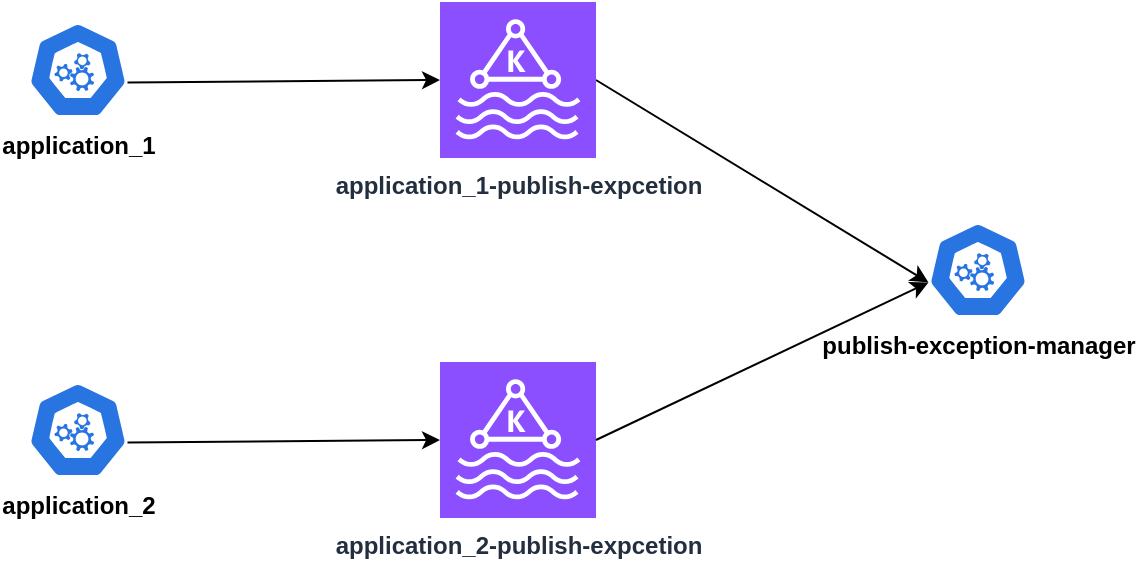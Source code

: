 <mxfile version="24.3.1" type="github">
  <diagram name="Página-1" id="V7DzdgLzhIBd9XV0cjSh">
    <mxGraphModel dx="1114" dy="558" grid="1" gridSize="10" guides="1" tooltips="1" connect="1" arrows="1" fold="1" page="1" pageScale="1" pageWidth="827" pageHeight="1169" math="0" shadow="0">
      <root>
        <mxCell id="0" />
        <mxCell id="1" parent="0" />
        <mxCell id="6OH7W8XfdVQtPzr5UYNn-1" value="application_1" style="aspect=fixed;sketch=0;html=1;dashed=0;whitespace=wrap;fillColor=#2875E2;strokeColor=#ffffff;points=[[0.005,0.63,0],[0.1,0.2,0],[0.9,0.2,0],[0.5,0,0],[0.995,0.63,0],[0.72,0.99,0],[0.5,1,0],[0.28,0.99,0]];shape=mxgraph.kubernetes.icon2;prIcon=api;labelPosition=center;verticalLabelPosition=bottom;align=center;verticalAlign=top;fontStyle=1" vertex="1" parent="1">
          <mxGeometry x="130" y="80" width="50" height="48" as="geometry" />
        </mxCell>
        <mxCell id="6OH7W8XfdVQtPzr5UYNn-4" style="rounded=0;orthogonalLoop=1;jettySize=auto;html=1;exitX=1;exitY=0.5;exitDx=0;exitDy=0;exitPerimeter=0;entryX=0.005;entryY=0.63;entryDx=0;entryDy=0;entryPerimeter=0;" edge="1" parent="1" source="6OH7W8XfdVQtPzr5UYNn-2" target="6OH7W8XfdVQtPzr5UYNn-5">
          <mxGeometry relative="1" as="geometry">
            <mxPoint x="570" y="190" as="targetPoint" />
          </mxGeometry>
        </mxCell>
        <mxCell id="6OH7W8XfdVQtPzr5UYNn-2" value="application_1-publish-expcetion" style="sketch=0;points=[[0,0,0],[0.25,0,0],[0.5,0,0],[0.75,0,0],[1,0,0],[0,1,0],[0.25,1,0],[0.5,1,0],[0.75,1,0],[1,1,0],[0,0.25,0],[0,0.5,0],[0,0.75,0],[1,0.25,0],[1,0.5,0],[1,0.75,0]];outlineConnect=0;fontColor=#232F3E;fillColor=#8C4FFF;strokeColor=#ffffff;dashed=0;verticalLabelPosition=bottom;verticalAlign=top;align=center;html=1;fontSize=12;fontStyle=1;aspect=fixed;shape=mxgraph.aws4.resourceIcon;resIcon=mxgraph.aws4.managed_streaming_for_kafka;" vertex="1" parent="1">
          <mxGeometry x="336" y="70" width="78" height="78" as="geometry" />
        </mxCell>
        <mxCell id="6OH7W8XfdVQtPzr5UYNn-3" style="rounded=0;orthogonalLoop=1;jettySize=auto;html=1;exitX=0.995;exitY=0.63;exitDx=0;exitDy=0;exitPerimeter=0;entryX=0;entryY=0.5;entryDx=0;entryDy=0;entryPerimeter=0;" edge="1" parent="1" source="6OH7W8XfdVQtPzr5UYNn-1" target="6OH7W8XfdVQtPzr5UYNn-2">
          <mxGeometry relative="1" as="geometry">
            <mxPoint x="320" y="184" as="targetPoint" />
          </mxGeometry>
        </mxCell>
        <mxCell id="6OH7W8XfdVQtPzr5UYNn-5" value="publish-exception-manager" style="aspect=fixed;sketch=0;html=1;dashed=0;whitespace=wrap;fillColor=#2875E2;strokeColor=#ffffff;points=[[0.005,0.63,0],[0.1,0.2,0],[0.9,0.2,0],[0.5,0,0],[0.995,0.63,0],[0.72,0.99,0],[0.5,1,0],[0.28,0.99,0]];shape=mxgraph.kubernetes.icon2;prIcon=api;labelPosition=center;verticalLabelPosition=bottom;align=center;verticalAlign=top;fontStyle=1" vertex="1" parent="1">
          <mxGeometry x="580" y="180" width="50" height="48" as="geometry" />
        </mxCell>
        <mxCell id="6OH7W8XfdVQtPzr5UYNn-8" value="application_2" style="aspect=fixed;sketch=0;html=1;dashed=0;whitespace=wrap;fillColor=#2875E2;strokeColor=#ffffff;points=[[0.005,0.63,0],[0.1,0.2,0],[0.9,0.2,0],[0.5,0,0],[0.995,0.63,0],[0.72,0.99,0],[0.5,1,0],[0.28,0.99,0]];shape=mxgraph.kubernetes.icon2;prIcon=api;labelPosition=center;verticalLabelPosition=bottom;align=center;verticalAlign=top;fontStyle=1" vertex="1" parent="1">
          <mxGeometry x="130" y="260" width="50" height="48" as="geometry" />
        </mxCell>
        <mxCell id="6OH7W8XfdVQtPzr5UYNn-9" value="application_2-publish-expcetion" style="sketch=0;points=[[0,0,0],[0.25,0,0],[0.5,0,0],[0.75,0,0],[1,0,0],[0,1,0],[0.25,1,0],[0.5,1,0],[0.75,1,0],[1,1,0],[0,0.25,0],[0,0.5,0],[0,0.75,0],[1,0.25,0],[1,0.5,0],[1,0.75,0]];outlineConnect=0;fontColor=#232F3E;fillColor=#8C4FFF;strokeColor=#ffffff;dashed=0;verticalLabelPosition=bottom;verticalAlign=top;align=center;html=1;fontSize=12;fontStyle=1;aspect=fixed;shape=mxgraph.aws4.resourceIcon;resIcon=mxgraph.aws4.managed_streaming_for_kafka;" vertex="1" parent="1">
          <mxGeometry x="336" y="250" width="78" height="78" as="geometry" />
        </mxCell>
        <mxCell id="6OH7W8XfdVQtPzr5UYNn-10" style="rounded=0;orthogonalLoop=1;jettySize=auto;html=1;exitX=0.995;exitY=0.63;exitDx=0;exitDy=0;exitPerimeter=0;entryX=0;entryY=0.5;entryDx=0;entryDy=0;entryPerimeter=0;" edge="1" parent="1" source="6OH7W8XfdVQtPzr5UYNn-8" target="6OH7W8XfdVQtPzr5UYNn-9">
          <mxGeometry relative="1" as="geometry">
            <mxPoint x="320" y="364" as="targetPoint" />
          </mxGeometry>
        </mxCell>
        <mxCell id="6OH7W8XfdVQtPzr5UYNn-11" style="rounded=0;orthogonalLoop=1;jettySize=auto;html=1;entryX=0.005;entryY=0.63;entryDx=0;entryDy=0;entryPerimeter=0;exitX=1;exitY=0.5;exitDx=0;exitDy=0;exitPerimeter=0;" edge="1" parent="1" source="6OH7W8XfdVQtPzr5UYNn-9" target="6OH7W8XfdVQtPzr5UYNn-5">
          <mxGeometry relative="1" as="geometry" />
        </mxCell>
      </root>
    </mxGraphModel>
  </diagram>
</mxfile>
